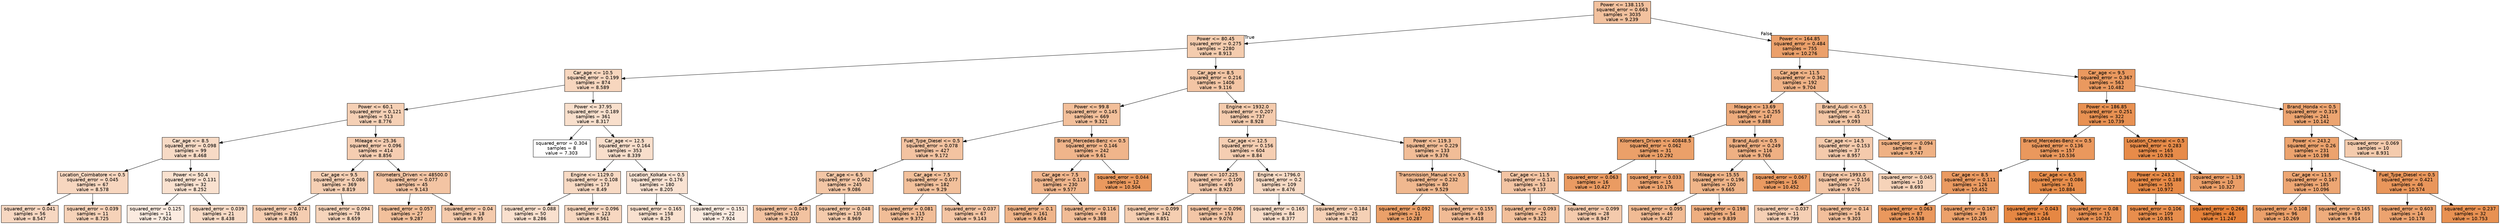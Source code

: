 digraph Tree {
node [shape=box, style="filled", color="black", fontname="helvetica"] ;
edge [fontname="helvetica"] ;
0 [label="Power <= 138.115\nsquared_error = 0.663\nsamples = 3035\nvalue = 9.239", fillcolor="#f2c19e"] ;
1 [label="Power <= 80.45\nsquared_error = 0.275\nsamples = 2280\nvalue = 8.913", fillcolor="#f4ccae"] ;
0 -> 1 [labeldistance=2.5, labelangle=45, headlabel="True"] ;
2 [label="Car_age <= 10.5\nsquared_error = 0.199\nsamples = 874\nvalue = 8.589", fillcolor="#f7d6be"] ;
1 -> 2 ;
3 [label="Power <= 60.1\nsquared_error = 0.121\nsamples = 513\nvalue = 8.776", fillcolor="#f5d0b5"] ;
2 -> 3 ;
4 [label="Car_age <= 8.5\nsquared_error = 0.098\nsamples = 99\nvalue = 8.468", fillcolor="#f7dac5"] ;
3 -> 4 ;
5 [label="Location_Coimbatore <= 0.5\nsquared_error = 0.045\nsamples = 67\nvalue = 8.578", fillcolor="#f7d6bf"] ;
4 -> 5 ;
6 [label="squared_error = 0.041\nsamples = 56\nvalue = 8.547", fillcolor="#f7d7c1"] ;
5 -> 6 ;
7 [label="squared_error = 0.039\nsamples = 11\nvalue = 8.725", fillcolor="#f6d2b8"] ;
5 -> 7 ;
8 [label="Power <= 50.4\nsquared_error = 0.131\nsamples = 32\nvalue = 8.252", fillcolor="#f9e1cf"] ;
4 -> 8 ;
9 [label="squared_error = 0.125\nsamples = 11\nvalue = 7.924", fillcolor="#fbebe0"] ;
8 -> 9 ;
10 [label="squared_error = 0.039\nsamples = 21\nvalue = 8.438", fillcolor="#f8dbc6"] ;
8 -> 10 ;
11 [label="Mileage <= 25.36\nsquared_error = 0.096\nsamples = 414\nvalue = 8.856", fillcolor="#f5cdb1"] ;
3 -> 11 ;
12 [label="Car_age <= 9.5\nsquared_error = 0.086\nsamples = 369\nvalue = 8.819", fillcolor="#f5cfb3"] ;
11 -> 12 ;
13 [label="squared_error = 0.074\nsamples = 291\nvalue = 8.865", fillcolor="#f5cdb1"] ;
12 -> 13 ;
14 [label="squared_error = 0.094\nsamples = 78\nvalue = 8.659", fillcolor="#f6d4bb"] ;
12 -> 14 ;
15 [label="Kilometers_Driven <= 48500.0\nsquared_error = 0.077\nsamples = 45\nvalue = 9.143", fillcolor="#f3c4a3"] ;
11 -> 15 ;
16 [label="squared_error = 0.057\nsamples = 27\nvalue = 9.287", fillcolor="#f2c09b"] ;
15 -> 16 ;
17 [label="squared_error = 0.04\nsamples = 18\nvalue = 8.95", fillcolor="#f4caac"] ;
15 -> 17 ;
18 [label="Power <= 37.95\nsquared_error = 0.189\nsamples = 361\nvalue = 8.317", fillcolor="#f8dfcc"] ;
2 -> 18 ;
19 [label="squared_error = 0.304\nsamples = 8\nvalue = 7.303", fillcolor="#ffffff"] ;
18 -> 19 ;
20 [label="Car_age <= 12.5\nsquared_error = 0.164\nsamples = 353\nvalue = 8.339", fillcolor="#f8decb"] ;
18 -> 20 ;
21 [label="Engine <= 1129.0\nsquared_error = 0.108\nsamples = 173\nvalue = 8.49", fillcolor="#f7d9c3"] ;
20 -> 21 ;
22 [label="squared_error = 0.088\nsamples = 50\nvalue = 8.286", fillcolor="#f9e0ce"] ;
21 -> 22 ;
23 [label="squared_error = 0.096\nsamples = 123\nvalue = 8.561", fillcolor="#f7d7c0"] ;
21 -> 23 ;
24 [label="Location_Kolkata <= 0.5\nsquared_error = 0.176\nsamples = 180\nvalue = 8.205", fillcolor="#f9e2d2"] ;
20 -> 24 ;
25 [label="squared_error = 0.165\nsamples = 158\nvalue = 8.25", fillcolor="#f9e1cf"] ;
24 -> 25 ;
26 [label="squared_error = 0.151\nsamples = 22\nvalue = 7.924", fillcolor="#fbebe0"] ;
24 -> 26 ;
27 [label="Car_age <= 8.5\nsquared_error = 0.216\nsamples = 1406\nvalue = 9.116", fillcolor="#f3c5a4"] ;
1 -> 27 ;
28 [label="Power <= 99.8\nsquared_error = 0.145\nsamples = 669\nvalue = 9.321", fillcolor="#f2bf9a"] ;
27 -> 28 ;
29 [label="Fuel_Type_Diesel <= 0.5\nsquared_error = 0.078\nsamples = 427\nvalue = 9.172", fillcolor="#f3c3a1"] ;
28 -> 29 ;
30 [label="Car_age <= 6.5\nsquared_error = 0.062\nsamples = 245\nvalue = 9.086", fillcolor="#f3c6a5"] ;
29 -> 30 ;
31 [label="squared_error = 0.049\nsamples = 110\nvalue = 9.203", fillcolor="#f2c2a0"] ;
30 -> 31 ;
32 [label="squared_error = 0.048\nsamples = 135\nvalue = 8.969", fillcolor="#f4caab"] ;
30 -> 32 ;
33 [label="Car_age <= 7.5\nsquared_error = 0.077\nsamples = 182\nvalue = 9.29", fillcolor="#f2c09b"] ;
29 -> 33 ;
34 [label="squared_error = 0.081\nsamples = 115\nvalue = 9.372", fillcolor="#f1bd97"] ;
33 -> 34 ;
35 [label="squared_error = 0.037\nsamples = 67\nvalue = 9.143", fillcolor="#f3c4a3"] ;
33 -> 35 ;
36 [label="Brand_Mercedes-Benz <= 0.5\nsquared_error = 0.146\nsamples = 242\nvalue = 9.61", fillcolor="#f0b58b"] ;
28 -> 36 ;
37 [label="Car_age <= 7.5\nsquared_error = 0.119\nsamples = 230\nvalue = 9.577", fillcolor="#f0b68d"] ;
36 -> 37 ;
38 [label="squared_error = 0.1\nsamples = 161\nvalue = 9.654", fillcolor="#efb489"] ;
37 -> 38 ;
39 [label="squared_error = 0.116\nsamples = 69\nvalue = 9.388", fillcolor="#f1bc96"] ;
37 -> 39 ;
40 [label="squared_error = 0.044\nsamples = 12\nvalue = 10.504", fillcolor="#ea995e"] ;
36 -> 40 ;
41 [label="Engine <= 1932.0\nsquared_error = 0.207\nsamples = 737\nvalue = 8.928", fillcolor="#f4cbad"] ;
27 -> 41 ;
42 [label="Car_age <= 12.5\nsquared_error = 0.156\nsamples = 604\nvalue = 8.84", fillcolor="#f5ceb2"] ;
41 -> 42 ;
43 [label="Power <= 107.225\nsquared_error = 0.109\nsamples = 495\nvalue = 8.923", fillcolor="#f4cbae"] ;
42 -> 43 ;
44 [label="squared_error = 0.099\nsamples = 342\nvalue = 8.851", fillcolor="#f5ceb1"] ;
43 -> 44 ;
45 [label="squared_error = 0.096\nsamples = 153\nvalue = 9.076", fillcolor="#f3c6a6"] ;
43 -> 45 ;
46 [label="Engine <= 1796.0\nsquared_error = 0.2\nsamples = 109\nvalue = 8.476", fillcolor="#f7dac4"] ;
42 -> 46 ;
47 [label="squared_error = 0.165\nsamples = 84\nvalue = 8.377", fillcolor="#f8ddc9"] ;
46 -> 47 ;
48 [label="squared_error = 0.184\nsamples = 25\nvalue = 8.782", fillcolor="#f5d0b5"] ;
46 -> 48 ;
49 [label="Power <= 119.3\nsquared_error = 0.229\nsamples = 133\nvalue = 9.376", fillcolor="#f1bd97"] ;
41 -> 49 ;
50 [label="Transmission_Manual <= 0.5\nsquared_error = 0.232\nsamples = 80\nvalue = 9.529", fillcolor="#f0b88f"] ;
49 -> 50 ;
51 [label="squared_error = 0.092\nsamples = 11\nvalue = 10.287", fillcolor="#eba069"] ;
50 -> 51 ;
52 [label="squared_error = 0.155\nsamples = 69\nvalue = 9.418", fillcolor="#f1bb95"] ;
50 -> 52 ;
53 [label="Car_age <= 11.5\nsquared_error = 0.131\nsamples = 53\nvalue = 9.137", fillcolor="#f3c4a3"] ;
49 -> 53 ;
54 [label="squared_error = 0.093\nsamples = 25\nvalue = 9.322", fillcolor="#f2bf9a"] ;
53 -> 54 ;
55 [label="squared_error = 0.099\nsamples = 28\nvalue = 8.947", fillcolor="#f4caac"] ;
53 -> 55 ;
56 [label="Power <= 164.85\nsquared_error = 0.484\nsamples = 755\nvalue = 10.276", fillcolor="#eba06a"] ;
0 -> 56 [labeldistance=2.5, labelangle=-45, headlabel="False"] ;
57 [label="Car_age <= 11.5\nsquared_error = 0.362\nsamples = 192\nvalue = 9.704", fillcolor="#efb286"] ;
56 -> 57 ;
58 [label="Mileage <= 13.69\nsquared_error = 0.255\nsamples = 147\nvalue = 9.888", fillcolor="#eeac7d"] ;
57 -> 58 ;
59 [label="Kilometers_Driven <= 40848.5\nsquared_error = 0.062\nsamples = 31\nvalue = 10.292", fillcolor="#eba069"] ;
58 -> 59 ;
60 [label="squared_error = 0.063\nsamples = 16\nvalue = 10.427", fillcolor="#ea9b62"] ;
59 -> 60 ;
61 [label="squared_error = 0.033\nsamples = 15\nvalue = 10.176", fillcolor="#eca36f"] ;
59 -> 61 ;
62 [label="Brand_Audi <= 0.5\nsquared_error = 0.249\nsamples = 116\nvalue = 9.766", fillcolor="#efb083"] ;
58 -> 62 ;
63 [label="Mileage <= 15.55\nsquared_error = 0.196\nsamples = 100\nvalue = 9.665", fillcolor="#efb488"] ;
62 -> 63 ;
64 [label="squared_error = 0.095\nsamples = 46\nvalue = 9.427", fillcolor="#f1bb94"] ;
63 -> 64 ;
65 [label="squared_error = 0.198\nsamples = 54\nvalue = 9.839", fillcolor="#eeae80"] ;
63 -> 65 ;
66 [label="squared_error = 0.067\nsamples = 16\nvalue = 10.452", fillcolor="#ea9a61"] ;
62 -> 66 ;
67 [label="Brand_Audi <= 0.5\nsquared_error = 0.231\nsamples = 45\nvalue = 9.093", fillcolor="#f3c6a5"] ;
57 -> 67 ;
68 [label="Car_age <= 14.5\nsquared_error = 0.153\nsamples = 37\nvalue = 8.957", fillcolor="#f4caac"] ;
67 -> 68 ;
69 [label="Engine <= 1993.0\nsquared_error = 0.156\nsamples = 27\nvalue = 9.076", fillcolor="#f3c6a6"] ;
68 -> 69 ;
70 [label="squared_error = 0.037\nsamples = 11\nvalue = 8.799", fillcolor="#f5cfb4"] ;
69 -> 70 ;
71 [label="squared_error = 0.14\nsamples = 16\nvalue = 9.303", fillcolor="#f2bf9b"] ;
69 -> 71 ;
72 [label="squared_error = 0.045\nsamples = 10\nvalue = 8.693", fillcolor="#f6d3b9"] ;
68 -> 72 ;
73 [label="squared_error = 0.094\nsamples = 8\nvalue = 9.747", fillcolor="#efb184"] ;
67 -> 73 ;
74 [label="Car_age <= 9.5\nsquared_error = 0.367\nsamples = 563\nvalue = 10.482", fillcolor="#ea995f"] ;
56 -> 74 ;
75 [label="Power <= 186.85\nsquared_error = 0.251\nsamples = 322\nvalue = 10.739", fillcolor="#e89152"] ;
74 -> 75 ;
76 [label="Brand_Mercedes-Benz <= 0.5\nsquared_error = 0.136\nsamples = 157\nvalue = 10.536", fillcolor="#ea985d"] ;
75 -> 76 ;
77 [label="Car_age <= 8.5\nsquared_error = 0.111\nsamples = 126\nvalue = 10.452", fillcolor="#ea9a61"] ;
76 -> 77 ;
78 [label="squared_error = 0.063\nsamples = 87\nvalue = 10.538", fillcolor="#ea985d"] ;
77 -> 78 ;
79 [label="squared_error = 0.167\nsamples = 39\nvalue = 10.245", fillcolor="#eca16b"] ;
77 -> 79 ;
80 [label="Car_age <= 6.5\nsquared_error = 0.086\nsamples = 31\nvalue = 10.884", fillcolor="#e78d4b"] ;
76 -> 80 ;
81 [label="squared_error = 0.043\nsamples = 16\nvalue = 11.044", fillcolor="#e68743"] ;
80 -> 81 ;
82 [label="squared_error = 0.08\nsamples = 15\nvalue = 10.732", fillcolor="#e89153"] ;
80 -> 82 ;
83 [label="Location_Chennai <= 0.5\nsquared_error = 0.283\nsamples = 165\nvalue = 10.928", fillcolor="#e78b49"] ;
75 -> 83 ;
84 [label="Power <= 243.2\nsquared_error = 0.188\nsamples = 155\nvalue = 10.972", fillcolor="#e78a47"] ;
83 -> 84 ;
85 [label="squared_error = 0.106\nsamples = 109\nvalue = 10.851", fillcolor="#e88e4d"] ;
84 -> 85 ;
86 [label="squared_error = 0.266\nsamples = 46\nvalue = 11.247", fillcolor="#e58139"] ;
84 -> 86 ;
87 [label="squared_error = 1.19\nsamples = 10\nvalue = 10.327", fillcolor="#eb9e67"] ;
83 -> 87 ;
88 [label="Brand_Honda <= 0.5\nsquared_error = 0.319\nsamples = 241\nvalue = 10.142", fillcolor="#eca470"] ;
74 -> 88 ;
89 [label="Power <= 243.2\nsquared_error = 0.26\nsamples = 231\nvalue = 10.198", fillcolor="#eca36e"] ;
88 -> 89 ;
90 [label="Car_age <= 11.5\nsquared_error = 0.167\nsamples = 185\nvalue = 10.096", fillcolor="#eda673"] ;
89 -> 90 ;
91 [label="squared_error = 0.108\nsamples = 96\nvalue = 10.269", fillcolor="#eba06a"] ;
90 -> 91 ;
92 [label="squared_error = 0.165\nsamples = 89\nvalue = 9.914", fillcolor="#eeac7c"] ;
90 -> 92 ;
93 [label="Fuel_Type_Diesel <= 0.5\nsquared_error = 0.421\nsamples = 46\nvalue = 10.574", fillcolor="#e9965b"] ;
89 -> 93 ;
94 [label="squared_error = 0.603\nsamples = 14\nvalue = 10.178", fillcolor="#eca36f"] ;
93 -> 94 ;
95 [label="squared_error = 0.237\nsamples = 32\nvalue = 10.753", fillcolor="#e89152"] ;
93 -> 95 ;
96 [label="squared_error = 0.069\nsamples = 10\nvalue = 8.931", fillcolor="#f4cbad"] ;
88 -> 96 ;
}
